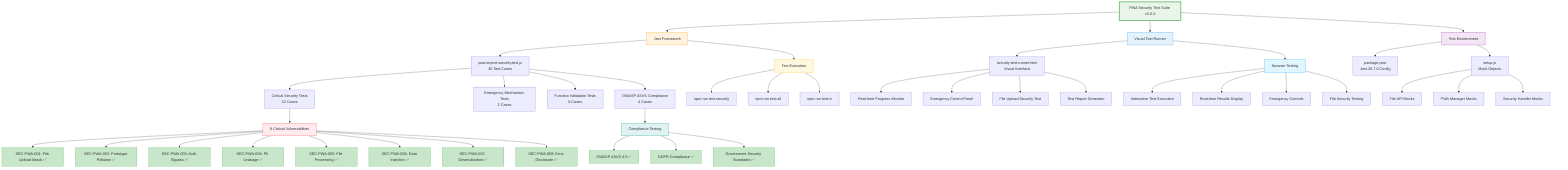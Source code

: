 graph TB
    A[PWA Security Test Suite v3.0.0] --> B[Jest Framework]
    A --> C[Visual Test Runner]
    A --> D[Test Environment]
    
    B --> B1[pwa-import-security.test.js<br/>45 Test Cases]
    B1 --> B2[Critical Security Tests<br/>32 Cases]
    B1 --> B3[Emergency Mechanism Tests<br/>2 Cases]
    B1 --> B4[Function Validation Tests<br/>8 Cases]
    B1 --> B5[OWASP ASVS Compliance<br/>4 Cases]
    
    C --> C1[security-test-runner.html<br/>Visual Interface]
    C1 --> C2[Real-time Progress Monitor]
    C1 --> C3[Emergency Control Panel]
    C1 --> C4[File Upload Security Test]
    C1 --> C5[Test Report Generator]
    
    D --> D1[package.json<br/>Jest 29.7.0 Config]
    D --> D2[setup.js<br/>Mock Objects]
    D2 --> D3[File API Mocks]
    D2 --> D4[PWA Manager Mocks]
    D2 --> D5[Security Handler Mocks]
    
    B2 --> E[8 Critical Vulnerabilities]
    E --> E1[SEC-PWA-001: File Upload Attack ✅]
    E --> E2[SEC-PWA-002: Prototype Pollution ✅]
    E --> E3[SEC-PWA-003: Auth Bypass ✅]
    E --> E4[SEC-PWA-004: PII Leakage ✅]
    E --> E5[SEC-PWA-005: File Processing ✅]
    E --> E6[SEC-PWA-006: Data Injection ✅]
    E --> E7[SEC-PWA-007: Deserialization ✅]
    E --> E8[SEC-PWA-008: Error Disclosure ✅]
    
    B5 --> F[Compliance Testing]
    F --> F1[OWASP ASVS 4.0 ✅]
    F --> F2[GDPR Compliance ✅]
    F --> F3[Government Security Standards ✅]
    
    B --> G[Test Execution]
    G --> G1[npm run test:security]
    G --> G2[npm run test:all]
    G --> G3[npm run test:ci]
    
    C --> H[Browser Testing]
    H --> H1[Interactive Test Execution]
    H --> H2[Real-time Results Display]
    H --> H3[Emergency Controls]
    H --> H4[File Security Testing]
    
    style A fill:#e8f5e8,stroke:#4caf50,stroke-width:3px
    style B fill:#fff3e0,stroke:#ff9800
    style C fill:#e3f2fd,stroke:#2196f3
    style D fill:#f3e5f5,stroke:#9c27b0
    style E fill:#ffebee,stroke:#f44336
    style F fill:#e0f2f1,stroke:#009688
    style G fill:#fff8e1,stroke:#ffc107
    style H fill:#e1f5fe,stroke:#03a9f4
    
    style E1 fill:#c8e6c9,stroke:#4caf50
    style E2 fill:#c8e6c9,stroke:#4caf50
    style E3 fill:#c8e6c9,stroke:#4caf50
    style E4 fill:#c8e6c9,stroke:#4caf50
    style E5 fill:#c8e6c9,stroke:#4caf50
    style E6 fill:#c8e6c9,stroke:#4caf50
    style E7 fill:#c8e6c9,stroke:#4caf50
    style E8 fill:#c8e6c9,stroke:#4caf50
    
    style F1 fill:#c8e6c9,stroke:#4caf50
    style F2 fill:#c8e6c9,stroke:#4caf50
    style F3 fill:#c8e6c9,stroke:#4caf50